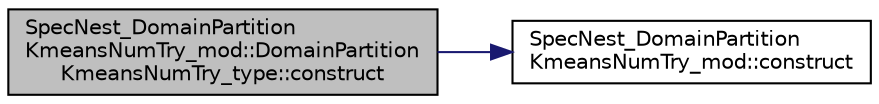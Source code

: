 digraph "SpecNest_DomainPartitionKmeansNumTry_mod::DomainPartitionKmeansNumTry_type::construct"
{
 // LATEX_PDF_SIZE
  edge [fontname="Helvetica",fontsize="10",labelfontname="Helvetica",labelfontsize="10"];
  node [fontname="Helvetica",fontsize="10",shape=record];
  rankdir="LR";
  Node1 [label="SpecNest_DomainPartition\lKmeansNumTry_mod::DomainPartition\lKmeansNumTry_type::construct",height=0.2,width=0.4,color="black", fillcolor="grey75", style="filled", fontcolor="black",tooltip=" "];
  Node1 -> Node2 [color="midnightblue",fontsize="10",style="solid",fontname="Helvetica"];
  Node2 [label="SpecNest_DomainPartition\lKmeansNumTry_mod::construct",height=0.2,width=0.4,color="black", fillcolor="white", style="filled",URL="$namespaceSpecNest__DomainPartitionKmeansNumTry__mod.html#a8e8f2ad31e8b930f38b47e0c6eff161d",tooltip=" "];
}
